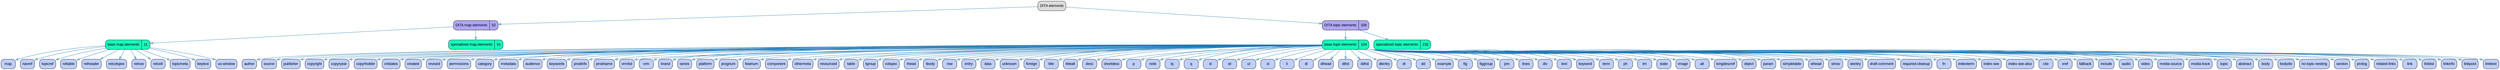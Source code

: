 // DITA Topic and Map Stats
strict digraph {
				
  // Root node
  
	"DITA elements" [label ="DITA elements" fontname="Arial" shape="Mrecord" style="filled"  fillcolor="#DDDDDD"]
			
  // Other nodes
      
	"map elements" [label ="DITA map elements | 52" fontname="Arial" shape="Mrecord" style="filled"  fillcolor="#AFA7F4"]
         
	"baseMapElements" [label ="base map elements | 11" fontname="Arial" shape="Mrecord" style="filled"  fillcolor="#1AFABC"]
            
	"map" [label ="map" fontname="Arial" shape="Mrecord" style="filled"  fillcolor="#BFCFFF"]
            
	"navref" [label ="navref" fontname="Arial" shape="Mrecord" style="filled"  fillcolor="#BFCFFF"]
            
	"topicref" [label ="topicref" fontname="Arial" shape="Mrecord" style="filled"  fillcolor="#BFCFFF"]
            
	"reltable" [label ="reltable" fontname="Arial" shape="Mrecord" style="filled"  fillcolor="#BFCFFF"]
            
	"relheader" [label ="relheader" fontname="Arial" shape="Mrecord" style="filled"  fillcolor="#BFCFFF"]
            
	"relcolspec" [label ="relcolspec" fontname="Arial" shape="Mrecord" style="filled"  fillcolor="#BFCFFF"]
            
	"relrow" [label ="relrow" fontname="Arial" shape="Mrecord" style="filled"  fillcolor="#BFCFFF"]
            
	"relcell" [label ="relcell" fontname="Arial" shape="Mrecord" style="filled"  fillcolor="#BFCFFF"]
            
	"topicmeta" [label ="topicmeta" fontname="Arial" shape="Mrecord" style="filled"  fillcolor="#BFCFFF"]
            
	"keytext" [label ="keytext" fontname="Arial" shape="Mrecord" style="filled"  fillcolor="#BFCFFF"]
            
	"ux-window" [label ="ux-window" fontname="Arial" shape="Mrecord" style="filled"  fillcolor="#BFCFFF"]
         
         
	"specializedMapElements" [label ="specialized map elements | 41" fontname="Arial" shape="Mrecord" style="filled"  fillcolor="#1AFABC"]
      
      
	"topic elements" [label ="DITA topic elements | 336" fontname="Arial" shape="Mrecord" style="filled"  fillcolor="#AFA7F4"]
         
	"baseTopicElements" [label ="base topic elements | 104" fontname="Arial" shape="Mrecord" style="filled"  fillcolor="#1AFABC"]
            
	"author" [label ="author" fontname="Arial" shape="Mrecord" style="filled"  fillcolor="#BFCFFF"]
            
	"source" [label ="source" fontname="Arial" shape="Mrecord" style="filled"  fillcolor="#BFCFFF"]
            
	"publisher" [label ="publisher" fontname="Arial" shape="Mrecord" style="filled"  fillcolor="#BFCFFF"]
            
	"copyright" [label ="copyright" fontname="Arial" shape="Mrecord" style="filled"  fillcolor="#BFCFFF"]
            
	"copyryear" [label ="copyryear" fontname="Arial" shape="Mrecord" style="filled"  fillcolor="#BFCFFF"]
            
	"copyrholder" [label ="copyrholder" fontname="Arial" shape="Mrecord" style="filled"  fillcolor="#BFCFFF"]
            
	"critdates" [label ="critdates" fontname="Arial" shape="Mrecord" style="filled"  fillcolor="#BFCFFF"]
            
	"created" [label ="created" fontname="Arial" shape="Mrecord" style="filled"  fillcolor="#BFCFFF"]
            
	"revised" [label ="revised" fontname="Arial" shape="Mrecord" style="filled"  fillcolor="#BFCFFF"]
            
	"permissions" [label ="permissions" fontname="Arial" shape="Mrecord" style="filled"  fillcolor="#BFCFFF"]
            
	"category" [label ="category" fontname="Arial" shape="Mrecord" style="filled"  fillcolor="#BFCFFF"]
            
	"metadata" [label ="metadata" fontname="Arial" shape="Mrecord" style="filled"  fillcolor="#BFCFFF"]
            
	"audience" [label ="audience" fontname="Arial" shape="Mrecord" style="filled"  fillcolor="#BFCFFF"]
            
	"keywords" [label ="keywords" fontname="Arial" shape="Mrecord" style="filled"  fillcolor="#BFCFFF"]
            
	"prodinfo" [label ="prodinfo" fontname="Arial" shape="Mrecord" style="filled"  fillcolor="#BFCFFF"]
            
	"prodname" [label ="prodname" fontname="Arial" shape="Mrecord" style="filled"  fillcolor="#BFCFFF"]
            
	"vrmlist" [label ="vrmlist" fontname="Arial" shape="Mrecord" style="filled"  fillcolor="#BFCFFF"]
            
	"vrm" [label ="vrm" fontname="Arial" shape="Mrecord" style="filled"  fillcolor="#BFCFFF"]
            
	"brand" [label ="brand" fontname="Arial" shape="Mrecord" style="filled"  fillcolor="#BFCFFF"]
            
	"series" [label ="series" fontname="Arial" shape="Mrecord" style="filled"  fillcolor="#BFCFFF"]
            
	"platform" [label ="platform" fontname="Arial" shape="Mrecord" style="filled"  fillcolor="#BFCFFF"]
            
	"prognum" [label ="prognum" fontname="Arial" shape="Mrecord" style="filled"  fillcolor="#BFCFFF"]
            
	"featnum" [label ="featnum" fontname="Arial" shape="Mrecord" style="filled"  fillcolor="#BFCFFF"]
            
	"component" [label ="component" fontname="Arial" shape="Mrecord" style="filled"  fillcolor="#BFCFFF"]
            
	"othermeta" [label ="othermeta" fontname="Arial" shape="Mrecord" style="filled"  fillcolor="#BFCFFF"]
            
	"resourceid" [label ="resourceid" fontname="Arial" shape="Mrecord" style="filled"  fillcolor="#BFCFFF"]
            
	"table" [label ="table" fontname="Arial" shape="Mrecord" style="filled"  fillcolor="#BFCFFF"]
            
	"tgroup" [label ="tgroup" fontname="Arial" shape="Mrecord" style="filled"  fillcolor="#BFCFFF"]
            
	"colspec" [label ="colspec" fontname="Arial" shape="Mrecord" style="filled"  fillcolor="#BFCFFF"]
            
	"thead" [label ="thead" fontname="Arial" shape="Mrecord" style="filled"  fillcolor="#BFCFFF"]
            
	"tbody" [label ="tbody" fontname="Arial" shape="Mrecord" style="filled"  fillcolor="#BFCFFF"]
            
	"row" [label ="row" fontname="Arial" shape="Mrecord" style="filled"  fillcolor="#BFCFFF"]
            
	"entry" [label ="entry" fontname="Arial" shape="Mrecord" style="filled"  fillcolor="#BFCFFF"]
            
	"data" [label ="data" fontname="Arial" shape="Mrecord" style="filled"  fillcolor="#BFCFFF"]
            
	"unknown" [label ="unknown" fontname="Arial" shape="Mrecord" style="filled"  fillcolor="#BFCFFF"]
            
	"foreign" [label ="foreign" fontname="Arial" shape="Mrecord" style="filled"  fillcolor="#BFCFFF"]
            
	"title" [label ="title" fontname="Arial" shape="Mrecord" style="filled"  fillcolor="#BFCFFF"]
            
	"titlealt" [label ="titlealt" fontname="Arial" shape="Mrecord" style="filled"  fillcolor="#BFCFFF"]
            
	"desc" [label ="desc" fontname="Arial" shape="Mrecord" style="filled"  fillcolor="#BFCFFF"]
            
	"shortdesc" [label ="shortdesc" fontname="Arial" shape="Mrecord" style="filled"  fillcolor="#BFCFFF"]
            
	"p" [label ="p" fontname="Arial" shape="Mrecord" style="filled"  fillcolor="#BFCFFF"]
            
	"note" [label ="note" fontname="Arial" shape="Mrecord" style="filled"  fillcolor="#BFCFFF"]
            
	"lq" [label ="lq" fontname="Arial" shape="Mrecord" style="filled"  fillcolor="#BFCFFF"]
            
	"q" [label ="q" fontname="Arial" shape="Mrecord" style="filled"  fillcolor="#BFCFFF"]
            
	"sl" [label ="sl" fontname="Arial" shape="Mrecord" style="filled"  fillcolor="#BFCFFF"]
            
	"sli" [label ="sli" fontname="Arial" shape="Mrecord" style="filled"  fillcolor="#BFCFFF"]
            
	"ul" [label ="ul" fontname="Arial" shape="Mrecord" style="filled"  fillcolor="#BFCFFF"]
            
	"ol" [label ="ol" fontname="Arial" shape="Mrecord" style="filled"  fillcolor="#BFCFFF"]
            
	"li" [label ="li" fontname="Arial" shape="Mrecord" style="filled"  fillcolor="#BFCFFF"]
            
	"dl" [label ="dl" fontname="Arial" shape="Mrecord" style="filled"  fillcolor="#BFCFFF"]
            
	"dlhead" [label ="dlhead" fontname="Arial" shape="Mrecord" style="filled"  fillcolor="#BFCFFF"]
            
	"dthd" [label ="dthd" fontname="Arial" shape="Mrecord" style="filled"  fillcolor="#BFCFFF"]
            
	"ddhd" [label ="ddhd" fontname="Arial" shape="Mrecord" style="filled"  fillcolor="#BFCFFF"]
            
	"dlentry" [label ="dlentry" fontname="Arial" shape="Mrecord" style="filled"  fillcolor="#BFCFFF"]
            
	"dt" [label ="dt" fontname="Arial" shape="Mrecord" style="filled"  fillcolor="#BFCFFF"]
            
	"dd" [label ="dd" fontname="Arial" shape="Mrecord" style="filled"  fillcolor="#BFCFFF"]
            
	"example" [label ="example" fontname="Arial" shape="Mrecord" style="filled"  fillcolor="#BFCFFF"]
            
	"fig" [label ="fig" fontname="Arial" shape="Mrecord" style="filled"  fillcolor="#BFCFFF"]
            
	"figgroup" [label ="figgroup" fontname="Arial" shape="Mrecord" style="filled"  fillcolor="#BFCFFF"]
            
	"pre" [label ="pre" fontname="Arial" shape="Mrecord" style="filled"  fillcolor="#BFCFFF"]
            
	"lines" [label ="lines" fontname="Arial" shape="Mrecord" style="filled"  fillcolor="#BFCFFF"]
            
	"div" [label ="div" fontname="Arial" shape="Mrecord" style="filled"  fillcolor="#BFCFFF"]
            
	"text" [label ="text" fontname="Arial" shape="Mrecord" style="filled"  fillcolor="#BFCFFF"]
            
	"keyword" [label ="keyword" fontname="Arial" shape="Mrecord" style="filled"  fillcolor="#BFCFFF"]
            
	"term" [label ="term" fontname="Arial" shape="Mrecord" style="filled"  fillcolor="#BFCFFF"]
            
	"ph" [label ="ph" fontname="Arial" shape="Mrecord" style="filled"  fillcolor="#BFCFFF"]
            
	"tm" [label ="tm" fontname="Arial" shape="Mrecord" style="filled"  fillcolor="#BFCFFF"]
            
	"state" [label ="state" fontname="Arial" shape="Mrecord" style="filled"  fillcolor="#BFCFFF"]
            
	"image" [label ="image" fontname="Arial" shape="Mrecord" style="filled"  fillcolor="#BFCFFF"]
            
	"alt" [label ="alt" fontname="Arial" shape="Mrecord" style="filled"  fillcolor="#BFCFFF"]
            
	"longdescref" [label ="longdescref" fontname="Arial" shape="Mrecord" style="filled"  fillcolor="#BFCFFF"]
            
	"object" [label ="object" fontname="Arial" shape="Mrecord" style="filled"  fillcolor="#BFCFFF"]
            
	"param" [label ="param" fontname="Arial" shape="Mrecord" style="filled"  fillcolor="#BFCFFF"]
            
	"simpletable" [label ="simpletable" fontname="Arial" shape="Mrecord" style="filled"  fillcolor="#BFCFFF"]
            
	"sthead" [label ="sthead" fontname="Arial" shape="Mrecord" style="filled"  fillcolor="#BFCFFF"]
            
	"strow" [label ="strow" fontname="Arial" shape="Mrecord" style="filled"  fillcolor="#BFCFFF"]
            
	"stentry" [label ="stentry" fontname="Arial" shape="Mrecord" style="filled"  fillcolor="#BFCFFF"]
            
	"draft-comment" [label ="draft-comment" fontname="Arial" shape="Mrecord" style="filled"  fillcolor="#BFCFFF"]
            
	"required-cleanup" [label ="required-cleanup" fontname="Arial" shape="Mrecord" style="filled"  fillcolor="#BFCFFF"]
            
	"fn" [label ="fn" fontname="Arial" shape="Mrecord" style="filled"  fillcolor="#BFCFFF"]
            
	"indexterm" [label ="indexterm" fontname="Arial" shape="Mrecord" style="filled"  fillcolor="#BFCFFF"]
            
	"index-see" [label ="index-see" fontname="Arial" shape="Mrecord" style="filled"  fillcolor="#BFCFFF"]
            
	"index-see-also" [label ="index-see-also" fontname="Arial" shape="Mrecord" style="filled"  fillcolor="#BFCFFF"]
            
	"cite" [label ="cite" fontname="Arial" shape="Mrecord" style="filled"  fillcolor="#BFCFFF"]
            
	"xref" [label ="xref" fontname="Arial" shape="Mrecord" style="filled"  fillcolor="#BFCFFF"]
            
	"fallback" [label ="fallback" fontname="Arial" shape="Mrecord" style="filled"  fillcolor="#BFCFFF"]
            
	"include" [label ="include" fontname="Arial" shape="Mrecord" style="filled"  fillcolor="#BFCFFF"]
            
	"audio" [label ="audio" fontname="Arial" shape="Mrecord" style="filled"  fillcolor="#BFCFFF"]
            
	"video" [label ="video" fontname="Arial" shape="Mrecord" style="filled"  fillcolor="#BFCFFF"]
            
	"media-source" [label ="media-source" fontname="Arial" shape="Mrecord" style="filled"  fillcolor="#BFCFFF"]
            
	"media-track" [label ="media-track" fontname="Arial" shape="Mrecord" style="filled"  fillcolor="#BFCFFF"]
            
	"topic" [label ="topic" fontname="Arial" shape="Mrecord" style="filled"  fillcolor="#BFCFFF"]
            
	"abstract" [label ="abstract" fontname="Arial" shape="Mrecord" style="filled"  fillcolor="#BFCFFF"]
            
	"body" [label ="body" fontname="Arial" shape="Mrecord" style="filled"  fillcolor="#BFCFFF"]
            
	"bodydiv" [label ="bodydiv" fontname="Arial" shape="Mrecord" style="filled"  fillcolor="#BFCFFF"]
            
	"no-topic-nesting" [label ="no-topic-nesting" fontname="Arial" shape="Mrecord" style="filled"  fillcolor="#BFCFFF"]
            
	"section" [label ="section" fontname="Arial" shape="Mrecord" style="filled"  fillcolor="#BFCFFF"]
            
	"prolog" [label ="prolog" fontname="Arial" shape="Mrecord" style="filled"  fillcolor="#BFCFFF"]
            
	"related-links" [label ="related-links" fontname="Arial" shape="Mrecord" style="filled"  fillcolor="#BFCFFF"]
            
	"link" [label ="link" fontname="Arial" shape="Mrecord" style="filled"  fillcolor="#BFCFFF"]
            
	"linklist" [label ="linklist" fontname="Arial" shape="Mrecord" style="filled"  fillcolor="#BFCFFF"]
            
	"linkinfo" [label ="linkinfo" fontname="Arial" shape="Mrecord" style="filled"  fillcolor="#BFCFFF"]
            
	"linkpool" [label ="linkpool" fontname="Arial" shape="Mrecord" style="filled"  fillcolor="#BFCFFF"]
            
	"linktext" [label ="linktext" fontname="Arial" shape="Mrecord" style="filled"  fillcolor="#BFCFFF"]
         
         
	"specializedTopic" [label ="specialized topic elements | 232" fontname="Arial" shape="Mrecord" style="filled"  fillcolor="#1AFABC"]
      
   
  // Edges
      
	"DITA elements" -> "map elements" [fillcolor="#a6cee3" color="#1f78b4"]
         
	"map elements" -> "baseMapElements" [fillcolor="#a6cee3" color="#1f78b4"]
            
	"baseMapElements" -> "map" [fillcolor="#a6cee3" color="#1f78b4"]
            
	"baseMapElements" -> "navref" [fillcolor="#a6cee3" color="#1f78b4"]
            
	"baseMapElements" -> "topicref" [fillcolor="#a6cee3" color="#1f78b4"]
            
	"baseMapElements" -> "reltable" [fillcolor="#a6cee3" color="#1f78b4"]
            
	"baseMapElements" -> "relheader" [fillcolor="#a6cee3" color="#1f78b4"]
            
	"baseMapElements" -> "relcolspec" [fillcolor="#a6cee3" color="#1f78b4"]
            
	"baseMapElements" -> "relrow" [fillcolor="#a6cee3" color="#1f78b4"]
            
	"baseMapElements" -> "relcell" [fillcolor="#a6cee3" color="#1f78b4"]
            
	"baseMapElements" -> "topicmeta" [fillcolor="#a6cee3" color="#1f78b4"]
            
	"baseMapElements" -> "keytext" [fillcolor="#a6cee3" color="#1f78b4"]
            
	"baseMapElements" -> "ux-window" [fillcolor="#a6cee3" color="#1f78b4"]
         
         
	"map elements" -> "specializedMapElements" [fillcolor="#a6cee3" color="#1f78b4"]
      
      
	"DITA elements" -> "topic elements" [fillcolor="#a6cee3" color="#1f78b4"]
         
	"topic elements" -> "baseTopicElements" [fillcolor="#a6cee3" color="#1f78b4"]
            
	"baseTopicElements" -> "author" [fillcolor="#a6cee3" color="#1f78b4"]
            
	"baseTopicElements" -> "source" [fillcolor="#a6cee3" color="#1f78b4"]
            
	"baseTopicElements" -> "publisher" [fillcolor="#a6cee3" color="#1f78b4"]
            
	"baseTopicElements" -> "copyright" [fillcolor="#a6cee3" color="#1f78b4"]
            
	"baseTopicElements" -> "copyryear" [fillcolor="#a6cee3" color="#1f78b4"]
            
	"baseTopicElements" -> "copyrholder" [fillcolor="#a6cee3" color="#1f78b4"]
            
	"baseTopicElements" -> "critdates" [fillcolor="#a6cee3" color="#1f78b4"]
            
	"baseTopicElements" -> "created" [fillcolor="#a6cee3" color="#1f78b4"]
            
	"baseTopicElements" -> "revised" [fillcolor="#a6cee3" color="#1f78b4"]
            
	"baseTopicElements" -> "permissions" [fillcolor="#a6cee3" color="#1f78b4"]
            
	"baseTopicElements" -> "category" [fillcolor="#a6cee3" color="#1f78b4"]
            
	"baseTopicElements" -> "metadata" [fillcolor="#a6cee3" color="#1f78b4"]
            
	"baseTopicElements" -> "audience" [fillcolor="#a6cee3" color="#1f78b4"]
            
	"baseTopicElements" -> "keywords" [fillcolor="#a6cee3" color="#1f78b4"]
            
	"baseTopicElements" -> "prodinfo" [fillcolor="#a6cee3" color="#1f78b4"]
            
	"baseTopicElements" -> "prodname" [fillcolor="#a6cee3" color="#1f78b4"]
            
	"baseTopicElements" -> "vrmlist" [fillcolor="#a6cee3" color="#1f78b4"]
            
	"baseTopicElements" -> "vrm" [fillcolor="#a6cee3" color="#1f78b4"]
            
	"baseTopicElements" -> "brand" [fillcolor="#a6cee3" color="#1f78b4"]
            
	"baseTopicElements" -> "series" [fillcolor="#a6cee3" color="#1f78b4"]
            
	"baseTopicElements" -> "platform" [fillcolor="#a6cee3" color="#1f78b4"]
            
	"baseTopicElements" -> "prognum" [fillcolor="#a6cee3" color="#1f78b4"]
            
	"baseTopicElements" -> "featnum" [fillcolor="#a6cee3" color="#1f78b4"]
            
	"baseTopicElements" -> "component" [fillcolor="#a6cee3" color="#1f78b4"]
            
	"baseTopicElements" -> "othermeta" [fillcolor="#a6cee3" color="#1f78b4"]
            
	"baseTopicElements" -> "resourceid" [fillcolor="#a6cee3" color="#1f78b4"]
            
	"baseTopicElements" -> "table" [fillcolor="#a6cee3" color="#1f78b4"]
            
	"baseTopicElements" -> "tgroup" [fillcolor="#a6cee3" color="#1f78b4"]
            
	"baseTopicElements" -> "colspec" [fillcolor="#a6cee3" color="#1f78b4"]
            
	"baseTopicElements" -> "thead" [fillcolor="#a6cee3" color="#1f78b4"]
            
	"baseTopicElements" -> "tbody" [fillcolor="#a6cee3" color="#1f78b4"]
            
	"baseTopicElements" -> "row" [fillcolor="#a6cee3" color="#1f78b4"]
            
	"baseTopicElements" -> "entry" [fillcolor="#a6cee3" color="#1f78b4"]
            
	"baseTopicElements" -> "data" [fillcolor="#a6cee3" color="#1f78b4"]
            
	"baseTopicElements" -> "unknown" [fillcolor="#a6cee3" color="#1f78b4"]
            
	"baseTopicElements" -> "foreign" [fillcolor="#a6cee3" color="#1f78b4"]
            
	"baseTopicElements" -> "title" [fillcolor="#a6cee3" color="#1f78b4"]
            
	"baseTopicElements" -> "titlealt" [fillcolor="#a6cee3" color="#1f78b4"]
            
	"baseTopicElements" -> "desc" [fillcolor="#a6cee3" color="#1f78b4"]
            
	"baseTopicElements" -> "shortdesc" [fillcolor="#a6cee3" color="#1f78b4"]
            
	"baseTopicElements" -> "p" [fillcolor="#a6cee3" color="#1f78b4"]
            
	"baseTopicElements" -> "note" [fillcolor="#a6cee3" color="#1f78b4"]
            
	"baseTopicElements" -> "lq" [fillcolor="#a6cee3" color="#1f78b4"]
            
	"baseTopicElements" -> "q" [fillcolor="#a6cee3" color="#1f78b4"]
            
	"baseTopicElements" -> "sl" [fillcolor="#a6cee3" color="#1f78b4"]
            
	"baseTopicElements" -> "sli" [fillcolor="#a6cee3" color="#1f78b4"]
            
	"baseTopicElements" -> "ul" [fillcolor="#a6cee3" color="#1f78b4"]
            
	"baseTopicElements" -> "ol" [fillcolor="#a6cee3" color="#1f78b4"]
            
	"baseTopicElements" -> "li" [fillcolor="#a6cee3" color="#1f78b4"]
            
	"baseTopicElements" -> "dl" [fillcolor="#a6cee3" color="#1f78b4"]
            
	"baseTopicElements" -> "dlhead" [fillcolor="#a6cee3" color="#1f78b4"]
            
	"baseTopicElements" -> "dthd" [fillcolor="#a6cee3" color="#1f78b4"]
            
	"baseTopicElements" -> "ddhd" [fillcolor="#a6cee3" color="#1f78b4"]
            
	"baseTopicElements" -> "dlentry" [fillcolor="#a6cee3" color="#1f78b4"]
            
	"baseTopicElements" -> "dt" [fillcolor="#a6cee3" color="#1f78b4"]
            
	"baseTopicElements" -> "dd" [fillcolor="#a6cee3" color="#1f78b4"]
            
	"baseTopicElements" -> "example" [fillcolor="#a6cee3" color="#1f78b4"]
            
	"baseTopicElements" -> "fig" [fillcolor="#a6cee3" color="#1f78b4"]
            
	"baseTopicElements" -> "figgroup" [fillcolor="#a6cee3" color="#1f78b4"]
            
	"baseTopicElements" -> "pre" [fillcolor="#a6cee3" color="#1f78b4"]
            
	"baseTopicElements" -> "lines" [fillcolor="#a6cee3" color="#1f78b4"]
            
	"baseTopicElements" -> "div" [fillcolor="#a6cee3" color="#1f78b4"]
            
	"baseTopicElements" -> "text" [fillcolor="#a6cee3" color="#1f78b4"]
            
	"baseTopicElements" -> "keyword" [fillcolor="#a6cee3" color="#1f78b4"]
            
	"baseTopicElements" -> "term" [fillcolor="#a6cee3" color="#1f78b4"]
            
	"baseTopicElements" -> "ph" [fillcolor="#a6cee3" color="#1f78b4"]
            
	"baseTopicElements" -> "tm" [fillcolor="#a6cee3" color="#1f78b4"]
            
	"baseTopicElements" -> "state" [fillcolor="#a6cee3" color="#1f78b4"]
            
	"baseTopicElements" -> "image" [fillcolor="#a6cee3" color="#1f78b4"]
            
	"baseTopicElements" -> "alt" [fillcolor="#a6cee3" color="#1f78b4"]
            
	"baseTopicElements" -> "longdescref" [fillcolor="#a6cee3" color="#1f78b4"]
            
	"baseTopicElements" -> "object" [fillcolor="#a6cee3" color="#1f78b4"]
            
	"baseTopicElements" -> "param" [fillcolor="#a6cee3" color="#1f78b4"]
            
	"baseTopicElements" -> "simpletable" [fillcolor="#a6cee3" color="#1f78b4"]
            
	"baseTopicElements" -> "sthead" [fillcolor="#a6cee3" color="#1f78b4"]
            
	"baseTopicElements" -> "strow" [fillcolor="#a6cee3" color="#1f78b4"]
            
	"baseTopicElements" -> "stentry" [fillcolor="#a6cee3" color="#1f78b4"]
            
	"baseTopicElements" -> "draft-comment" [fillcolor="#a6cee3" color="#1f78b4"]
            
	"baseTopicElements" -> "required-cleanup" [fillcolor="#a6cee3" color="#1f78b4"]
            
	"baseTopicElements" -> "fn" [fillcolor="#a6cee3" color="#1f78b4"]
            
	"baseTopicElements" -> "indexterm" [fillcolor="#a6cee3" color="#1f78b4"]
            
	"baseTopicElements" -> "index-see" [fillcolor="#a6cee3" color="#1f78b4"]
            
	"baseTopicElements" -> "index-see-also" [fillcolor="#a6cee3" color="#1f78b4"]
            
	"baseTopicElements" -> "cite" [fillcolor="#a6cee3" color="#1f78b4"]
            
	"baseTopicElements" -> "xref" [fillcolor="#a6cee3" color="#1f78b4"]
            
	"baseTopicElements" -> "fallback" [fillcolor="#a6cee3" color="#1f78b4"]
            
	"baseTopicElements" -> "include" [fillcolor="#a6cee3" color="#1f78b4"]
            
	"baseTopicElements" -> "audio" [fillcolor="#a6cee3" color="#1f78b4"]
            
	"baseTopicElements" -> "video" [fillcolor="#a6cee3" color="#1f78b4"]
            
	"baseTopicElements" -> "media-source" [fillcolor="#a6cee3" color="#1f78b4"]
            
	"baseTopicElements" -> "media-track" [fillcolor="#a6cee3" color="#1f78b4"]
            
	"baseTopicElements" -> "topic" [fillcolor="#a6cee3" color="#1f78b4"]
            
	"baseTopicElements" -> "abstract" [fillcolor="#a6cee3" color="#1f78b4"]
            
	"baseTopicElements" -> "body" [fillcolor="#a6cee3" color="#1f78b4"]
            
	"baseTopicElements" -> "bodydiv" [fillcolor="#a6cee3" color="#1f78b4"]
            
	"baseTopicElements" -> "no-topic-nesting" [fillcolor="#a6cee3" color="#1f78b4"]
            
	"baseTopicElements" -> "section" [fillcolor="#a6cee3" color="#1f78b4"]
            
	"baseTopicElements" -> "prolog" [fillcolor="#a6cee3" color="#1f78b4"]
            
	"baseTopicElements" -> "related-links" [fillcolor="#a6cee3" color="#1f78b4"]
            
	"baseTopicElements" -> "link" [fillcolor="#a6cee3" color="#1f78b4"]
            
	"baseTopicElements" -> "linklist" [fillcolor="#a6cee3" color="#1f78b4"]
            
	"baseTopicElements" -> "linkinfo" [fillcolor="#a6cee3" color="#1f78b4"]
            
	"baseTopicElements" -> "linkpool" [fillcolor="#a6cee3" color="#1f78b4"]
            
	"baseTopicElements" -> "linktext" [fillcolor="#a6cee3" color="#1f78b4"]
         
         
	"topic elements" -> "specializedTopic" [fillcolor="#a6cee3" color="#1f78b4"]
      
   }